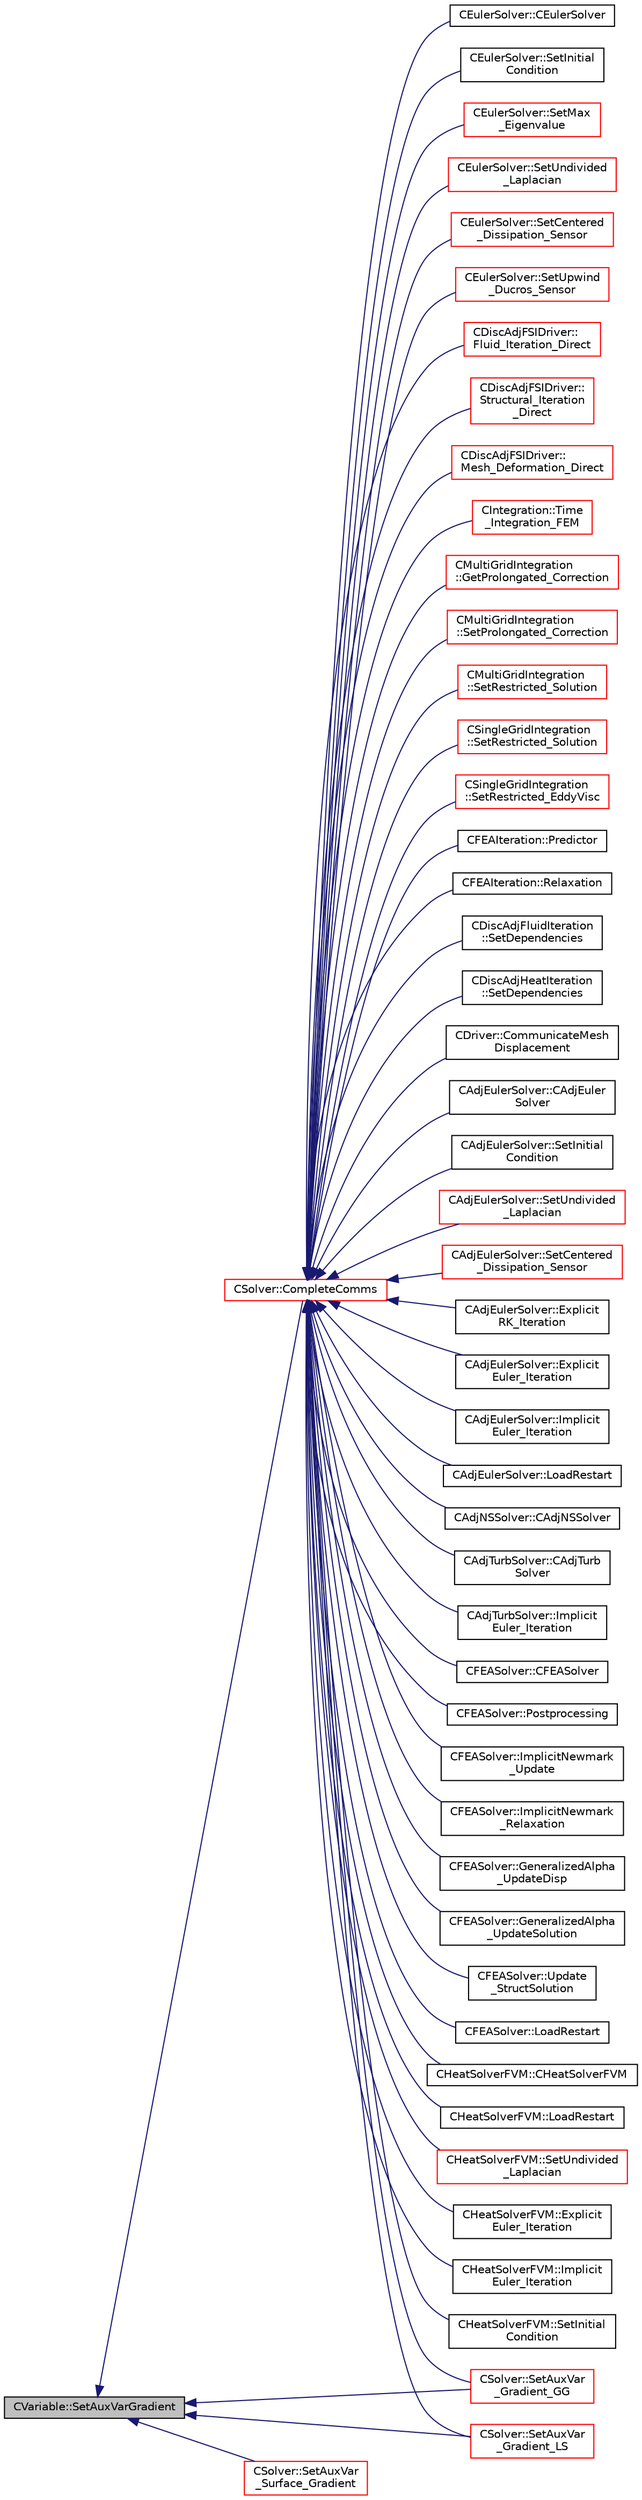 digraph "CVariable::SetAuxVarGradient"
{
  edge [fontname="Helvetica",fontsize="10",labelfontname="Helvetica",labelfontsize="10"];
  node [fontname="Helvetica",fontsize="10",shape=record];
  rankdir="LR";
  Node4389 [label="CVariable::SetAuxVarGradient",height=0.2,width=0.4,color="black", fillcolor="grey75", style="filled", fontcolor="black"];
  Node4389 -> Node4390 [dir="back",color="midnightblue",fontsize="10",style="solid",fontname="Helvetica"];
  Node4390 [label="CSolver::CompleteComms",height=0.2,width=0.4,color="red", fillcolor="white", style="filled",URL="$class_c_solver.html#a8d3046ad54e177f0705a2bff99c1cf16",tooltip="Routine to complete the set of non-blocking communications launched by InitiateComms() and unpacking ..."];
  Node4390 -> Node4391 [dir="back",color="midnightblue",fontsize="10",style="solid",fontname="Helvetica"];
  Node4391 [label="CDiscAdjFSIDriver::\lFluid_Iteration_Direct",height=0.2,width=0.4,color="red", fillcolor="white", style="filled",URL="$class_c_disc_adj_f_s_i_driver.html#aade7f9d8b7f7f1ddccfdc62d3b1fdaa8",tooltip="Run a direct flow iteration. "];
  Node4390 -> Node4396 [dir="back",color="midnightblue",fontsize="10",style="solid",fontname="Helvetica"];
  Node4396 [label="CDiscAdjFSIDriver::\lStructural_Iteration\l_Direct",height=0.2,width=0.4,color="red", fillcolor="white", style="filled",URL="$class_c_disc_adj_f_s_i_driver.html#aef8192d6dd5451f1e496e9847c2c5c65",tooltip="Run a direct structural iteration. "];
  Node4390 -> Node4397 [dir="back",color="midnightblue",fontsize="10",style="solid",fontname="Helvetica"];
  Node4397 [label="CDiscAdjFSIDriver::\lMesh_Deformation_Direct",height=0.2,width=0.4,color="red", fillcolor="white", style="filled",URL="$class_c_disc_adj_f_s_i_driver.html#ad683500d6b3773af342165b1b18f5c59",tooltip="Run a direct mesh deformation. "];
  Node4390 -> Node4398 [dir="back",color="midnightblue",fontsize="10",style="solid",fontname="Helvetica"];
  Node4398 [label="CIntegration::Time\l_Integration_FEM",height=0.2,width=0.4,color="red", fillcolor="white", style="filled",URL="$class_c_integration.html#a4ac7acdec8fdf941a4efc90b3f82a68c",tooltip="Do the time integration (explicit or implicit) of the numerical system on a FEM framework. "];
  Node4390 -> Node4400 [dir="back",color="midnightblue",fontsize="10",style="solid",fontname="Helvetica"];
  Node4400 [label="CMultiGridIntegration\l::GetProlongated_Correction",height=0.2,width=0.4,color="red", fillcolor="white", style="filled",URL="$class_c_multi_grid_integration.html#a29bf9a6e27f43e6b71704d05105a648d",tooltip="Compute the fine grid correction from the coarse solution. "];
  Node4390 -> Node4403 [dir="back",color="midnightblue",fontsize="10",style="solid",fontname="Helvetica"];
  Node4403 [label="CMultiGridIntegration\l::SetProlongated_Correction",height=0.2,width=0.4,color="red", fillcolor="white", style="filled",URL="$class_c_multi_grid_integration.html#a5d0d450972f5c004596b3f0abdae3015",tooltip="Set the value of the corrected fine grid solution. "];
  Node4390 -> Node4404 [dir="back",color="midnightblue",fontsize="10",style="solid",fontname="Helvetica"];
  Node4404 [label="CMultiGridIntegration\l::SetRestricted_Solution",height=0.2,width=0.4,color="red", fillcolor="white", style="filled",URL="$class_c_multi_grid_integration.html#a57c0f097c58c1d36ef8156b91350fd60",tooltip="Restrict solution from fine grid to a coarse grid. "];
  Node4390 -> Node4405 [dir="back",color="midnightblue",fontsize="10",style="solid",fontname="Helvetica"];
  Node4405 [label="CSingleGridIntegration\l::SetRestricted_Solution",height=0.2,width=0.4,color="red", fillcolor="white", style="filled",URL="$class_c_single_grid_integration.html#a035bbc4f261b680a4a651aa0af69437b",tooltip="Restrict solution from fine grid to a coarse grid. "];
  Node4390 -> Node4407 [dir="back",color="midnightblue",fontsize="10",style="solid",fontname="Helvetica"];
  Node4407 [label="CSingleGridIntegration\l::SetRestricted_EddyVisc",height=0.2,width=0.4,color="red", fillcolor="white", style="filled",URL="$class_c_single_grid_integration.html#ae875067fdaf103c36391ea21343e1731",tooltip="Restrict solution from fine grid to a coarse grid. "];
  Node4390 -> Node4408 [dir="back",color="midnightblue",fontsize="10",style="solid",fontname="Helvetica"];
  Node4408 [label="CFEAIteration::Predictor",height=0.2,width=0.4,color="black", fillcolor="white", style="filled",URL="$class_c_f_e_a_iteration.html#a00a378c1b0d9b95b250e208bcf1f420e",tooltip="Predictor. "];
  Node4390 -> Node4409 [dir="back",color="midnightblue",fontsize="10",style="solid",fontname="Helvetica"];
  Node4409 [label="CFEAIteration::Relaxation",height=0.2,width=0.4,color="black", fillcolor="white", style="filled",URL="$class_c_f_e_a_iteration.html#a840bd377c7050c57cb5f81799669b59f",tooltip="Relaxation. "];
  Node4390 -> Node4410 [dir="back",color="midnightblue",fontsize="10",style="solid",fontname="Helvetica"];
  Node4410 [label="CDiscAdjFluidIteration\l::SetDependencies",height=0.2,width=0.4,color="black", fillcolor="white", style="filled",URL="$class_c_disc_adj_fluid_iteration.html#aad302b77466b001d380ca8766ba8d85c",tooltip="Compute necessary variables that depend on the conservative variables or the mesh node positions (e..."];
  Node4390 -> Node4411 [dir="back",color="midnightblue",fontsize="10",style="solid",fontname="Helvetica"];
  Node4411 [label="CDiscAdjHeatIteration\l::SetDependencies",height=0.2,width=0.4,color="black", fillcolor="white", style="filled",URL="$class_c_disc_adj_heat_iteration.html#a8098b35364d0a2a7b1fa31850714e359",tooltip="Compute necessary variables that depend on the conservative variables or the mesh node positions (e..."];
  Node4390 -> Node4412 [dir="back",color="midnightblue",fontsize="10",style="solid",fontname="Helvetica"];
  Node4412 [label="CDriver::CommunicateMesh\lDisplacement",height=0.2,width=0.4,color="black", fillcolor="white", style="filled",URL="$class_c_driver.html#ab7774dbeec50826a830714585aa45740",tooltip="Communicate the boundary mesh displacements in a python call. "];
  Node4390 -> Node4413 [dir="back",color="midnightblue",fontsize="10",style="solid",fontname="Helvetica"];
  Node4413 [label="CAdjEulerSolver::CAdjEuler\lSolver",height=0.2,width=0.4,color="black", fillcolor="white", style="filled",URL="$class_c_adj_euler_solver.html#a0a739888df9436d4707665d152a7af1a"];
  Node4390 -> Node4414 [dir="back",color="midnightblue",fontsize="10",style="solid",fontname="Helvetica"];
  Node4414 [label="CAdjEulerSolver::SetInitial\lCondition",height=0.2,width=0.4,color="black", fillcolor="white", style="filled",URL="$class_c_adj_euler_solver.html#a9b83036ab8c37a1b24350704dcfeaeb3",tooltip="Set the initial condition for the Euler Equations. "];
  Node4390 -> Node4415 [dir="back",color="midnightblue",fontsize="10",style="solid",fontname="Helvetica"];
  Node4415 [label="CAdjEulerSolver::SetUndivided\l_Laplacian",height=0.2,width=0.4,color="red", fillcolor="white", style="filled",URL="$class_c_adj_euler_solver.html#a1872318f659d74b4e12d669095ee57b5",tooltip="Compute the undivided laplacian for the adjoint solution. "];
  Node4390 -> Node4418 [dir="back",color="midnightblue",fontsize="10",style="solid",fontname="Helvetica"];
  Node4418 [label="CAdjEulerSolver::SetCentered\l_Dissipation_Sensor",height=0.2,width=0.4,color="red", fillcolor="white", style="filled",URL="$class_c_adj_euler_solver.html#af1b72ed76900f821d2f51942cb4252db",tooltip="Compute the sensor for higher order dissipation control in rotating problems. "];
  Node4390 -> Node4419 [dir="back",color="midnightblue",fontsize="10",style="solid",fontname="Helvetica"];
  Node4419 [label="CAdjEulerSolver::Explicit\lRK_Iteration",height=0.2,width=0.4,color="black", fillcolor="white", style="filled",URL="$class_c_adj_euler_solver.html#a83de159f4bd062c776f07d087414a9cf",tooltip="Update the solution using a Runge-Kutta strategy. "];
  Node4390 -> Node4420 [dir="back",color="midnightblue",fontsize="10",style="solid",fontname="Helvetica"];
  Node4420 [label="CAdjEulerSolver::Explicit\lEuler_Iteration",height=0.2,width=0.4,color="black", fillcolor="white", style="filled",URL="$class_c_adj_euler_solver.html#a2863f1ed56105b595204ac31b3dab66b",tooltip="Update the solution using a explicit Euler scheme. "];
  Node4390 -> Node4421 [dir="back",color="midnightblue",fontsize="10",style="solid",fontname="Helvetica"];
  Node4421 [label="CAdjEulerSolver::Implicit\lEuler_Iteration",height=0.2,width=0.4,color="black", fillcolor="white", style="filled",URL="$class_c_adj_euler_solver.html#af64f459bce9498b1d19d8a645d0bc2c3",tooltip="Update the solution using an implicit solver. "];
  Node4390 -> Node4422 [dir="back",color="midnightblue",fontsize="10",style="solid",fontname="Helvetica"];
  Node4422 [label="CAdjEulerSolver::LoadRestart",height=0.2,width=0.4,color="black", fillcolor="white", style="filled",URL="$class_c_adj_euler_solver.html#acaf1ae2d6c07b492ab1eeca389881731",tooltip="Load a solution from a restart file. "];
  Node4390 -> Node4423 [dir="back",color="midnightblue",fontsize="10",style="solid",fontname="Helvetica"];
  Node4423 [label="CAdjNSSolver::CAdjNSSolver",height=0.2,width=0.4,color="black", fillcolor="white", style="filled",URL="$class_c_adj_n_s_solver.html#a323f1dc7c0b9fe00d1911eeeea365d46"];
  Node4390 -> Node4424 [dir="back",color="midnightblue",fontsize="10",style="solid",fontname="Helvetica"];
  Node4424 [label="CAdjTurbSolver::CAdjTurb\lSolver",height=0.2,width=0.4,color="black", fillcolor="white", style="filled",URL="$class_c_adj_turb_solver.html#a621bdae0b081f25a67425cc037cd90a2"];
  Node4390 -> Node4425 [dir="back",color="midnightblue",fontsize="10",style="solid",fontname="Helvetica"];
  Node4425 [label="CAdjTurbSolver::Implicit\lEuler_Iteration",height=0.2,width=0.4,color="black", fillcolor="white", style="filled",URL="$class_c_adj_turb_solver.html#a2c2657818c6ecfb7984c70bf079accd3",tooltip="Update the solution using an implicit solver. "];
  Node4390 -> Node4426 [dir="back",color="midnightblue",fontsize="10",style="solid",fontname="Helvetica"];
  Node4426 [label="CFEASolver::CFEASolver",height=0.2,width=0.4,color="black", fillcolor="white", style="filled",URL="$class_c_f_e_a_solver.html#a1d4c7d17d9c7143d3079fc78fae1599d"];
  Node4390 -> Node4427 [dir="back",color="midnightblue",fontsize="10",style="solid",fontname="Helvetica"];
  Node4427 [label="CFEASolver::Postprocessing",height=0.2,width=0.4,color="black", fillcolor="white", style="filled",URL="$class_c_f_e_a_solver.html#a582bf776db03d18a985936fff4c16644",tooltip="Postprocessing. "];
  Node4390 -> Node4428 [dir="back",color="midnightblue",fontsize="10",style="solid",fontname="Helvetica"];
  Node4428 [label="CFEASolver::ImplicitNewmark\l_Update",height=0.2,width=0.4,color="black", fillcolor="white", style="filled",URL="$class_c_f_e_a_solver.html#ae2afb9595361d9ead55f76ae5d89df02",tooltip="Update the solution using an implicit Newmark solver. "];
  Node4390 -> Node4429 [dir="back",color="midnightblue",fontsize="10",style="solid",fontname="Helvetica"];
  Node4429 [label="CFEASolver::ImplicitNewmark\l_Relaxation",height=0.2,width=0.4,color="black", fillcolor="white", style="filled",URL="$class_c_f_e_a_solver.html#afc818eebdc8cd168090a1abd5764425f",tooltip="A virtual member. "];
  Node4390 -> Node4430 [dir="back",color="midnightblue",fontsize="10",style="solid",fontname="Helvetica"];
  Node4430 [label="CFEASolver::GeneralizedAlpha\l_UpdateDisp",height=0.2,width=0.4,color="black", fillcolor="white", style="filled",URL="$class_c_f_e_a_solver.html#afe622d2f1e07a01baeaebc52cb7fcd45",tooltip="Update the solution using an implicit Generalized Alpha solver. "];
  Node4390 -> Node4431 [dir="back",color="midnightblue",fontsize="10",style="solid",fontname="Helvetica"];
  Node4431 [label="CFEASolver::GeneralizedAlpha\l_UpdateSolution",height=0.2,width=0.4,color="black", fillcolor="white", style="filled",URL="$class_c_f_e_a_solver.html#ae2bac89cd2c2b5c052f21b1815ce0348",tooltip="Update the solution using an implicit Generalized Alpha solver. "];
  Node4390 -> Node4432 [dir="back",color="midnightblue",fontsize="10",style="solid",fontname="Helvetica"];
  Node4432 [label="CFEASolver::Update\l_StructSolution",height=0.2,width=0.4,color="black", fillcolor="white", style="filled",URL="$class_c_f_e_a_solver.html#a564968575d62fc76612e8be5804652bd",tooltip="Aitken&#39;s relaxation of the solution. "];
  Node4390 -> Node4433 [dir="back",color="midnightblue",fontsize="10",style="solid",fontname="Helvetica"];
  Node4433 [label="CFEASolver::LoadRestart",height=0.2,width=0.4,color="black", fillcolor="white", style="filled",URL="$class_c_f_e_a_solver.html#a5f70ded742a6204f439628d029ac294a",tooltip="Load a solution from a restart file. "];
  Node4390 -> Node4434 [dir="back",color="midnightblue",fontsize="10",style="solid",fontname="Helvetica"];
  Node4434 [label="CHeatSolverFVM::CHeatSolverFVM",height=0.2,width=0.4,color="black", fillcolor="white", style="filled",URL="$class_c_heat_solver_f_v_m.html#a42af03c3f465c905fbc3ecbee398f5be",tooltip="Constructor of the class. "];
  Node4390 -> Node4435 [dir="back",color="midnightblue",fontsize="10",style="solid",fontname="Helvetica"];
  Node4435 [label="CHeatSolverFVM::LoadRestart",height=0.2,width=0.4,color="black", fillcolor="white", style="filled",URL="$class_c_heat_solver_f_v_m.html#a206fdd2ca3b6c1a050945a07dc38bd80",tooltip="Load a solution from a restart file. "];
  Node4390 -> Node4436 [dir="back",color="midnightblue",fontsize="10",style="solid",fontname="Helvetica"];
  Node4436 [label="CHeatSolverFVM::SetUndivided\l_Laplacian",height=0.2,width=0.4,color="red", fillcolor="white", style="filled",URL="$class_c_heat_solver_f_v_m.html#a62fe1f80d82f024d872943869e2fef83",tooltip="Compute the undivided laplacian for the solution. "];
  Node4390 -> Node4438 [dir="back",color="midnightblue",fontsize="10",style="solid",fontname="Helvetica"];
  Node4438 [label="CHeatSolverFVM::Explicit\lEuler_Iteration",height=0.2,width=0.4,color="black", fillcolor="white", style="filled",URL="$class_c_heat_solver_f_v_m.html#ac72e3e231d74967d368bf1cb7345535a",tooltip="Update the solution using an explicit solver. "];
  Node4390 -> Node4439 [dir="back",color="midnightblue",fontsize="10",style="solid",fontname="Helvetica"];
  Node4439 [label="CHeatSolverFVM::Implicit\lEuler_Iteration",height=0.2,width=0.4,color="black", fillcolor="white", style="filled",URL="$class_c_heat_solver_f_v_m.html#a604f660ae9da06eae59363f83a98843e",tooltip="Update the solution using an implicit solver. "];
  Node4390 -> Node4440 [dir="back",color="midnightblue",fontsize="10",style="solid",fontname="Helvetica"];
  Node4440 [label="CHeatSolverFVM::SetInitial\lCondition",height=0.2,width=0.4,color="black", fillcolor="white", style="filled",URL="$class_c_heat_solver_f_v_m.html#ad7abcac73bd5dbcaea0bb053a24fd571",tooltip="Set the initial condition for the FEM structural problem. "];
  Node4390 -> Node4441 [dir="back",color="midnightblue",fontsize="10",style="solid",fontname="Helvetica"];
  Node4441 [label="CEulerSolver::CEulerSolver",height=0.2,width=0.4,color="black", fillcolor="white", style="filled",URL="$class_c_euler_solver.html#ae1e74218b4e943111b100d7ddcbd4db9"];
  Node4390 -> Node4442 [dir="back",color="midnightblue",fontsize="10",style="solid",fontname="Helvetica"];
  Node4442 [label="CEulerSolver::SetInitial\lCondition",height=0.2,width=0.4,color="black", fillcolor="white", style="filled",URL="$class_c_euler_solver.html#acd432e102632a115b8a1821f58b21340",tooltip="Set the initial condition for the Euler Equations. "];
  Node4390 -> Node4443 [dir="back",color="midnightblue",fontsize="10",style="solid",fontname="Helvetica"];
  Node4443 [label="CEulerSolver::SetMax\l_Eigenvalue",height=0.2,width=0.4,color="red", fillcolor="white", style="filled",URL="$class_c_euler_solver.html#a76f7fdf349ae41c6f0cf4df82b571fb1",tooltip="Compute the max eigenvalue. "];
  Node4390 -> Node4446 [dir="back",color="midnightblue",fontsize="10",style="solid",fontname="Helvetica"];
  Node4446 [label="CEulerSolver::SetUndivided\l_Laplacian",height=0.2,width=0.4,color="red", fillcolor="white", style="filled",URL="$class_c_euler_solver.html#adc7c82a25b8be22b16b5452c1992744f",tooltip="Compute the undivided laplacian for the solution, except the energy equation. "];
  Node4390 -> Node4447 [dir="back",color="midnightblue",fontsize="10",style="solid",fontname="Helvetica"];
  Node4447 [label="CEulerSolver::SetCentered\l_Dissipation_Sensor",height=0.2,width=0.4,color="red", fillcolor="white", style="filled",URL="$class_c_euler_solver.html#a2f4e3619ae65c63cbda1ef2098441ab4",tooltip="Compute a pressure sensor switch. "];
  Node4390 -> Node4448 [dir="back",color="midnightblue",fontsize="10",style="solid",fontname="Helvetica"];
  Node4448 [label="CEulerSolver::SetUpwind\l_Ducros_Sensor",height=0.2,width=0.4,color="red", fillcolor="white", style="filled",URL="$class_c_euler_solver.html#aad67b818e2f5c133118d2a4cca7845f3",tooltip="Compute Ducros Sensor for Roe Dissipation. "];
  Node4390 -> Node4478 [dir="back",color="midnightblue",fontsize="10",style="solid",fontname="Helvetica"];
  Node4478 [label="CSolver::SetAuxVar\l_Gradient_GG",height=0.2,width=0.4,color="red", fillcolor="white", style="filled",URL="$class_c_solver.html#a4831cdf2f3fdb7f6d3d84dca312e75eb",tooltip="Compute the Green-Gauss gradient of the auxiliary variable. "];
  Node4390 -> Node4480 [dir="back",color="midnightblue",fontsize="10",style="solid",fontname="Helvetica"];
  Node4480 [label="CSolver::SetAuxVar\l_Gradient_LS",height=0.2,width=0.4,color="red", fillcolor="white", style="filled",URL="$class_c_solver.html#ad1e68e5025fe328093b12e61f4bffe60",tooltip="Compute the Least Squares gradient of the auxiliary variable. "];
  Node4389 -> Node4478 [dir="back",color="midnightblue",fontsize="10",style="solid",fontname="Helvetica"];
  Node4389 -> Node4480 [dir="back",color="midnightblue",fontsize="10",style="solid",fontname="Helvetica"];
  Node4389 -> Node4495 [dir="back",color="midnightblue",fontsize="10",style="solid",fontname="Helvetica"];
  Node4495 [label="CSolver::SetAuxVar\l_Surface_Gradient",height=0.2,width=0.4,color="red", fillcolor="white", style="filled",URL="$class_c_solver.html#a6b28903b085c98aa8e6581246dd6bb94",tooltip="Compute the Least Squares gradient of an auxiliar variable on the profile surface. "];
}
